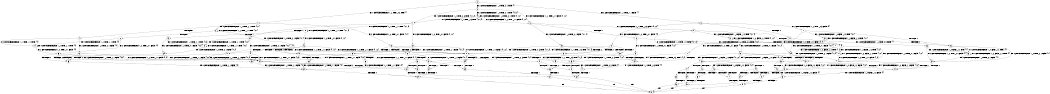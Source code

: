 digraph BCG {
size = "7, 10.5";
center = TRUE;
node [shape = circle];
0 [peripheries = 2];
0 -> 1 [label = "EX !1 !ATOMIC_EXCH_BRANCH (1, +1, TRUE, +0, 3, TRUE) !{}"];
0 -> 2 [label = "EX !2 !ATOMIC_EXCH_BRANCH (1, +0, TRUE, +0, 1, TRUE) !{}"];
0 -> 3 [label = "EX !0 !ATOMIC_EXCH_BRANCH (1, +1, TRUE, +1, 1, FALSE) !{}"];
1 -> 4 [label = "TERMINATE !1"];
1 -> 5 [label = "EX !2 !ATOMIC_EXCH_BRANCH (1, +0, TRUE, +0, 1, FALSE) !{0, 1}"];
1 -> 6 [label = "EX !0 !ATOMIC_EXCH_BRANCH (1, +1, TRUE, +1, 1, TRUE) !{0, 1}"];
2 -> 7 [label = "EX !1 !ATOMIC_EXCH_BRANCH (1, +1, TRUE, +0, 3, TRUE) !{0, 1, 2}"];
2 -> 8 [label = "EX !0 !ATOMIC_EXCH_BRANCH (1, +1, TRUE, +1, 1, FALSE) !{0, 1, 2}"];
2 -> 9 [label = "EX !2 !ATOMIC_EXCH_BRANCH (1, +0, TRUE, +0, 1, TRUE) !{0, 1, 2}"];
3 -> 10 [label = "TERMINATE !0"];
3 -> 11 [label = "EX !1 !ATOMIC_EXCH_BRANCH (1, +1, TRUE, +0, 3, FALSE) !{0}"];
3 -> 12 [label = "EX !2 !ATOMIC_EXCH_BRANCH (1, +0, TRUE, +0, 1, FALSE) !{0}"];
4 -> 13 [label = "EX !2 !ATOMIC_EXCH_BRANCH (1, +0, TRUE, +0, 1, FALSE) !{0}"];
4 -> 14 [label = "EX !0 !ATOMIC_EXCH_BRANCH (1, +1, TRUE, +1, 1, TRUE) !{0}"];
5 -> 15 [label = "TERMINATE !1"];
5 -> 16 [label = "TERMINATE !2"];
5 -> 17 [label = "EX !0 !ATOMIC_EXCH_BRANCH (1, +1, TRUE, +1, 1, FALSE) !{0, 1, 2}"];
6 -> 18 [label = "TERMINATE !1"];
6 -> 19 [label = "EX !2 !ATOMIC_EXCH_BRANCH (1, +0, TRUE, +0, 1, FALSE) !{0, 1}"];
6 -> 6 [label = "EX !0 !ATOMIC_EXCH_BRANCH (1, +1, TRUE, +1, 1, TRUE) !{0, 1}"];
7 -> 20 [label = "TERMINATE !1"];
7 -> 21 [label = "EX !0 !ATOMIC_EXCH_BRANCH (1, +1, TRUE, +1, 1, TRUE) !{0, 1, 2}"];
7 -> 22 [label = "EX !2 !ATOMIC_EXCH_BRANCH (1, +0, TRUE, +0, 1, FALSE) !{0, 1, 2}"];
8 -> 23 [label = "TERMINATE !0"];
8 -> 24 [label = "EX !1 !ATOMIC_EXCH_BRANCH (1, +1, TRUE, +0, 3, FALSE) !{0, 1, 2}"];
8 -> 25 [label = "EX !2 !ATOMIC_EXCH_BRANCH (1, +0, TRUE, +0, 1, FALSE) !{0, 1, 2}"];
9 -> 7 [label = "EX !1 !ATOMIC_EXCH_BRANCH (1, +1, TRUE, +0, 3, TRUE) !{0, 1, 2}"];
9 -> 8 [label = "EX !0 !ATOMIC_EXCH_BRANCH (1, +1, TRUE, +1, 1, FALSE) !{0, 1, 2}"];
9 -> 9 [label = "EX !2 !ATOMIC_EXCH_BRANCH (1, +0, TRUE, +0, 1, TRUE) !{0, 1, 2}"];
10 -> 26 [label = "EX !1 !ATOMIC_EXCH_BRANCH (1, +1, TRUE, +0, 3, FALSE) !{}"];
10 -> 27 [label = "EX !2 !ATOMIC_EXCH_BRANCH (1, +0, TRUE, +0, 1, FALSE) !{}"];
11 -> 28 [label = "TERMINATE !0"];
11 -> 29 [label = "EX !2 !ATOMIC_EXCH_BRANCH (1, +0, TRUE, +0, 1, FALSE) !{0, 1}"];
11 -> 30 [label = "EX !1 !ATOMIC_EXCH_BRANCH (1, +0, FALSE, +1, 2, TRUE) !{0, 1}"];
12 -> 31 [label = "TERMINATE !2"];
12 -> 32 [label = "TERMINATE !0"];
12 -> 17 [label = "EX !1 !ATOMIC_EXCH_BRANCH (1, +1, TRUE, +0, 3, TRUE) !{0, 1, 2}"];
13 -> 33 [label = "TERMINATE !2"];
13 -> 34 [label = "EX !0 !ATOMIC_EXCH_BRANCH (1, +1, TRUE, +1, 1, FALSE) !{0, 2}"];
14 -> 35 [label = "EX !2 !ATOMIC_EXCH_BRANCH (1, +0, TRUE, +0, 1, FALSE) !{0}"];
14 -> 14 [label = "EX !0 !ATOMIC_EXCH_BRANCH (1, +1, TRUE, +1, 1, TRUE) !{0}"];
15 -> 33 [label = "TERMINATE !2"];
15 -> 34 [label = "EX !0 !ATOMIC_EXCH_BRANCH (1, +1, TRUE, +1, 1, FALSE) !{0, 2}"];
16 -> 36 [label = "TERMINATE !1"];
16 -> 37 [label = "EX !0 !ATOMIC_EXCH_BRANCH (1, +1, TRUE, +1, 1, FALSE) !{0, 1}"];
17 -> 38 [label = "TERMINATE !1"];
17 -> 39 [label = "TERMINATE !2"];
17 -> 40 [label = "TERMINATE !0"];
18 -> 35 [label = "EX !2 !ATOMIC_EXCH_BRANCH (1, +0, TRUE, +0, 1, FALSE) !{0}"];
18 -> 14 [label = "EX !0 !ATOMIC_EXCH_BRANCH (1, +1, TRUE, +1, 1, TRUE) !{0}"];
19 -> 41 [label = "TERMINATE !1"];
19 -> 42 [label = "TERMINATE !2"];
19 -> 17 [label = "EX !0 !ATOMIC_EXCH_BRANCH (1, +1, TRUE, +1, 1, FALSE) !{0, 1, 2}"];
20 -> 43 [label = "EX !0 !ATOMIC_EXCH_BRANCH (1, +1, TRUE, +1, 1, TRUE) !{0, 2}"];
20 -> 44 [label = "EX !2 !ATOMIC_EXCH_BRANCH (1, +0, TRUE, +0, 1, FALSE) !{0, 2}"];
21 -> 45 [label = "TERMINATE !1"];
21 -> 46 [label = "EX !2 !ATOMIC_EXCH_BRANCH (1, +0, TRUE, +0, 1, FALSE) !{0, 1, 2}"];
21 -> 21 [label = "EX !0 !ATOMIC_EXCH_BRANCH (1, +1, TRUE, +1, 1, TRUE) !{0, 1, 2}"];
22 -> 15 [label = "TERMINATE !1"];
22 -> 16 [label = "TERMINATE !2"];
22 -> 17 [label = "EX !0 !ATOMIC_EXCH_BRANCH (1, +1, TRUE, +1, 1, FALSE) !{0, 1, 2}"];
23 -> 47 [label = "EX !1 !ATOMIC_EXCH_BRANCH (1, +1, TRUE, +0, 3, FALSE) !{1, 2}"];
23 -> 48 [label = "EX !2 !ATOMIC_EXCH_BRANCH (1, +0, TRUE, +0, 1, FALSE) !{1, 2}"];
24 -> 49 [label = "TERMINATE !0"];
24 -> 50 [label = "EX !2 !ATOMIC_EXCH_BRANCH (1, +0, TRUE, +0, 1, FALSE) !{0, 1, 2}"];
24 -> 51 [label = "EX !1 !ATOMIC_EXCH_BRANCH (1, +0, FALSE, +1, 2, TRUE) !{0, 1, 2}"];
25 -> 31 [label = "TERMINATE !2"];
25 -> 32 [label = "TERMINATE !0"];
25 -> 17 [label = "EX !1 !ATOMIC_EXCH_BRANCH (1, +1, TRUE, +0, 3, TRUE) !{0, 1, 2}"];
26 -> 52 [label = "EX !2 !ATOMIC_EXCH_BRANCH (1, +0, TRUE, +0, 1, FALSE) !{1}"];
26 -> 53 [label = "EX !1 !ATOMIC_EXCH_BRANCH (1, +0, FALSE, +1, 2, TRUE) !{1}"];
27 -> 54 [label = "TERMINATE !2"];
27 -> 55 [label = "EX !1 !ATOMIC_EXCH_BRANCH (1, +1, TRUE, +0, 3, TRUE) !{1, 2}"];
28 -> 52 [label = "EX !2 !ATOMIC_EXCH_BRANCH (1, +0, TRUE, +0, 1, FALSE) !{1}"];
28 -> 53 [label = "EX !1 !ATOMIC_EXCH_BRANCH (1, +0, FALSE, +1, 2, TRUE) !{1}"];
29 -> 56 [label = "TERMINATE !2"];
29 -> 57 [label = "TERMINATE !0"];
29 -> 58 [label = "EX !1 !ATOMIC_EXCH_BRANCH (1, +0, FALSE, +1, 2, FALSE) !{0, 1, 2}"];
30 -> 28 [label = "TERMINATE !0"];
30 -> 29 [label = "EX !2 !ATOMIC_EXCH_BRANCH (1, +0, TRUE, +0, 1, FALSE) !{0, 1}"];
30 -> 30 [label = "EX !1 !ATOMIC_EXCH_BRANCH (1, +0, FALSE, +1, 2, TRUE) !{0, 1}"];
31 -> 59 [label = "TERMINATE !0"];
31 -> 37 [label = "EX !1 !ATOMIC_EXCH_BRANCH (1, +1, TRUE, +0, 3, TRUE) !{0, 1}"];
32 -> 54 [label = "TERMINATE !2"];
32 -> 55 [label = "EX !1 !ATOMIC_EXCH_BRANCH (1, +1, TRUE, +0, 3, TRUE) !{1, 2}"];
33 -> 60 [label = "EX !0 !ATOMIC_EXCH_BRANCH (1, +1, TRUE, +1, 1, FALSE) !{0}"];
34 -> 61 [label = "TERMINATE !2"];
34 -> 62 [label = "TERMINATE !0"];
35 -> 63 [label = "TERMINATE !2"];
35 -> 34 [label = "EX !0 !ATOMIC_EXCH_BRANCH (1, +1, TRUE, +1, 1, FALSE) !{0, 2}"];
36 -> 60 [label = "EX !0 !ATOMIC_EXCH_BRANCH (1, +1, TRUE, +1, 1, FALSE) !{0}"];
37 -> 64 [label = "TERMINATE !1"];
37 -> 65 [label = "TERMINATE !0"];
38 -> 61 [label = "TERMINATE !2"];
38 -> 62 [label = "TERMINATE !0"];
39 -> 64 [label = "TERMINATE !1"];
39 -> 65 [label = "TERMINATE !0"];
40 -> 66 [label = "TERMINATE !1"];
40 -> 67 [label = "TERMINATE !2"];
41 -> 63 [label = "TERMINATE !2"];
41 -> 34 [label = "EX !0 !ATOMIC_EXCH_BRANCH (1, +1, TRUE, +1, 1, FALSE) !{0, 2}"];
42 -> 68 [label = "TERMINATE !1"];
42 -> 37 [label = "EX !0 !ATOMIC_EXCH_BRANCH (1, +1, TRUE, +1, 1, FALSE) !{0, 1}"];
43 -> 69 [label = "EX !2 !ATOMIC_EXCH_BRANCH (1, +0, TRUE, +0, 1, FALSE) !{0, 2}"];
43 -> 43 [label = "EX !0 !ATOMIC_EXCH_BRANCH (1, +1, TRUE, +1, 1, TRUE) !{0, 2}"];
44 -> 33 [label = "TERMINATE !2"];
44 -> 34 [label = "EX !0 !ATOMIC_EXCH_BRANCH (1, +1, TRUE, +1, 1, FALSE) !{0, 2}"];
45 -> 69 [label = "EX !2 !ATOMIC_EXCH_BRANCH (1, +0, TRUE, +0, 1, FALSE) !{0, 2}"];
45 -> 43 [label = "EX !0 !ATOMIC_EXCH_BRANCH (1, +1, TRUE, +1, 1, TRUE) !{0, 2}"];
46 -> 41 [label = "TERMINATE !1"];
46 -> 42 [label = "TERMINATE !2"];
46 -> 17 [label = "EX !0 !ATOMIC_EXCH_BRANCH (1, +1, TRUE, +1, 1, FALSE) !{0, 1, 2}"];
47 -> 70 [label = "EX !2 !ATOMIC_EXCH_BRANCH (1, +0, TRUE, +0, 1, FALSE) !{1, 2}"];
47 -> 71 [label = "EX !1 !ATOMIC_EXCH_BRANCH (1, +0, FALSE, +1, 2, TRUE) !{1, 2}"];
48 -> 54 [label = "TERMINATE !2"];
48 -> 55 [label = "EX !1 !ATOMIC_EXCH_BRANCH (1, +1, TRUE, +0, 3, TRUE) !{1, 2}"];
49 -> 70 [label = "EX !2 !ATOMIC_EXCH_BRANCH (1, +0, TRUE, +0, 1, FALSE) !{1, 2}"];
49 -> 71 [label = "EX !1 !ATOMIC_EXCH_BRANCH (1, +0, FALSE, +1, 2, TRUE) !{1, 2}"];
50 -> 56 [label = "TERMINATE !2"];
50 -> 57 [label = "TERMINATE !0"];
50 -> 58 [label = "EX !1 !ATOMIC_EXCH_BRANCH (1, +0, FALSE, +1, 2, FALSE) !{0, 1, 2}"];
51 -> 49 [label = "TERMINATE !0"];
51 -> 50 [label = "EX !2 !ATOMIC_EXCH_BRANCH (1, +0, TRUE, +0, 1, FALSE) !{0, 1, 2}"];
51 -> 51 [label = "EX !1 !ATOMIC_EXCH_BRANCH (1, +0, FALSE, +1, 2, TRUE) !{0, 1, 2}"];
52 -> 72 [label = "TERMINATE !2"];
52 -> 73 [label = "EX !1 !ATOMIC_EXCH_BRANCH (1, +0, FALSE, +1, 2, FALSE) !{1, 2}"];
53 -> 52 [label = "EX !2 !ATOMIC_EXCH_BRANCH (1, +0, TRUE, +0, 1, FALSE) !{1}"];
53 -> 53 [label = "EX !1 !ATOMIC_EXCH_BRANCH (1, +0, FALSE, +1, 2, TRUE) !{1}"];
54 -> 74 [label = "EX !1 !ATOMIC_EXCH_BRANCH (1, +1, TRUE, +0, 3, TRUE) !{1}"];
55 -> 66 [label = "TERMINATE !1"];
55 -> 67 [label = "TERMINATE !2"];
56 -> 75 [label = "TERMINATE !0"];
56 -> 76 [label = "EX !1 !ATOMIC_EXCH_BRANCH (1, +0, FALSE, +1, 2, FALSE) !{0, 1}"];
57 -> 72 [label = "TERMINATE !2"];
57 -> 73 [label = "EX !1 !ATOMIC_EXCH_BRANCH (1, +0, FALSE, +1, 2, FALSE) !{1, 2}"];
58 -> 77 [label = "TERMINATE !1"];
58 -> 78 [label = "TERMINATE !2"];
58 -> 79 [label = "TERMINATE !0"];
59 -> 74 [label = "EX !1 !ATOMIC_EXCH_BRANCH (1, +1, TRUE, +0, 3, TRUE) !{1}"];
60 -> 80 [label = "TERMINATE !0"];
61 -> 80 [label = "TERMINATE !0"];
62 -> 81 [label = "TERMINATE !2"];
63 -> 60 [label = "EX !0 !ATOMIC_EXCH_BRANCH (1, +1, TRUE, +1, 1, FALSE) !{0}"];
64 -> 80 [label = "TERMINATE !0"];
65 -> 82 [label = "TERMINATE !1"];
66 -> 81 [label = "TERMINATE !2"];
67 -> 82 [label = "TERMINATE !1"];
68 -> 60 [label = "EX !0 !ATOMIC_EXCH_BRANCH (1, +1, TRUE, +1, 1, FALSE) !{0}"];
69 -> 63 [label = "TERMINATE !2"];
69 -> 34 [label = "EX !0 !ATOMIC_EXCH_BRANCH (1, +1, TRUE, +1, 1, FALSE) !{0, 2}"];
70 -> 72 [label = "TERMINATE !2"];
70 -> 73 [label = "EX !1 !ATOMIC_EXCH_BRANCH (1, +0, FALSE, +1, 2, FALSE) !{1, 2}"];
71 -> 70 [label = "EX !2 !ATOMIC_EXCH_BRANCH (1, +0, TRUE, +0, 1, FALSE) !{1, 2}"];
71 -> 71 [label = "EX !1 !ATOMIC_EXCH_BRANCH (1, +0, FALSE, +1, 2, TRUE) !{1, 2}"];
72 -> 83 [label = "EX !1 !ATOMIC_EXCH_BRANCH (1, +0, FALSE, +1, 2, FALSE) !{1}"];
73 -> 84 [label = "TERMINATE !1"];
73 -> 85 [label = "TERMINATE !2"];
74 -> 82 [label = "TERMINATE !1"];
75 -> 83 [label = "EX !1 !ATOMIC_EXCH_BRANCH (1, +0, FALSE, +1, 2, FALSE) !{1}"];
76 -> 86 [label = "TERMINATE !1"];
76 -> 87 [label = "TERMINATE !0"];
77 -> 88 [label = "TERMINATE !2"];
77 -> 89 [label = "TERMINATE !0"];
78 -> 86 [label = "TERMINATE !1"];
78 -> 87 [label = "TERMINATE !0"];
79 -> 84 [label = "TERMINATE !1"];
79 -> 85 [label = "TERMINATE !2"];
80 -> 90 [label = "exit"];
81 -> 90 [label = "exit"];
82 -> 90 [label = "exit"];
83 -> 91 [label = "TERMINATE !1"];
84 -> 92 [label = "TERMINATE !2"];
85 -> 91 [label = "TERMINATE !1"];
86 -> 93 [label = "TERMINATE !0"];
87 -> 91 [label = "TERMINATE !1"];
88 -> 93 [label = "TERMINATE !0"];
89 -> 92 [label = "TERMINATE !2"];
91 -> 90 [label = "exit"];
92 -> 90 [label = "exit"];
93 -> 90 [label = "exit"];
}
